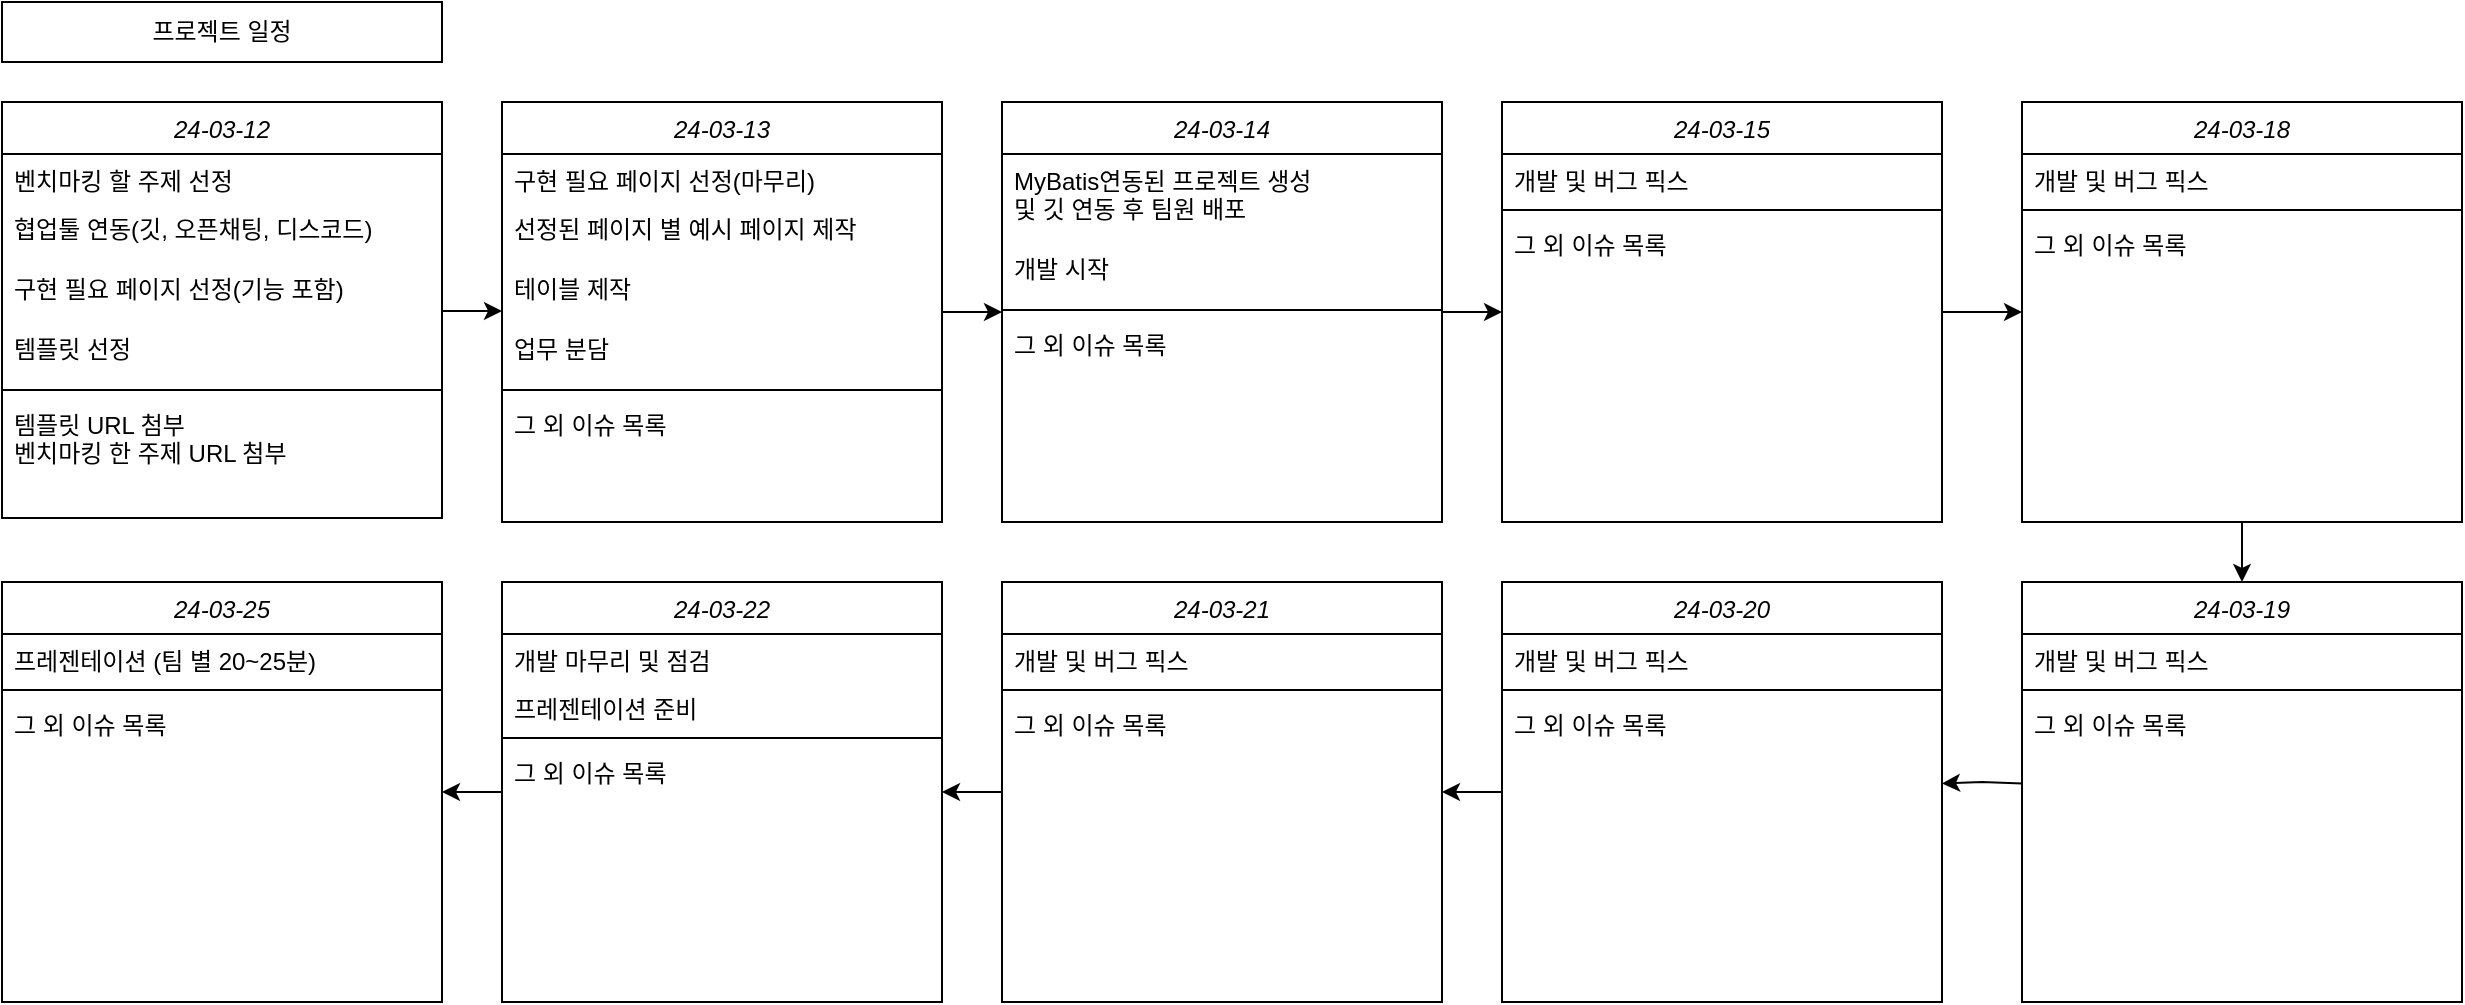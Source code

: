 <mxfile version="20.8.16" type="device"><diagram id="C5RBs43oDa-KdzZeNtuy" name="Page-1"><mxGraphModel dx="1292" dy="974" grid="1" gridSize="10" guides="1" tooltips="1" connect="1" arrows="1" fold="1" page="1" pageScale="1" pageWidth="827" pageHeight="1169" math="0" shadow="0"><root><mxCell id="WIyWlLk6GJQsqaUBKTNV-0"/><mxCell id="WIyWlLk6GJQsqaUBKTNV-1" parent="WIyWlLk6GJQsqaUBKTNV-0"/><mxCell id="zkfFHV4jXpPFQw0GAbJ--0" value="24-03-12" style="swimlane;fontStyle=2;align=center;verticalAlign=top;childLayout=stackLayout;horizontal=1;startSize=26;horizontalStack=0;resizeParent=1;resizeLast=0;collapsible=1;marginBottom=0;rounded=0;shadow=0;strokeWidth=1;" parent="WIyWlLk6GJQsqaUBKTNV-1" vertex="1"><mxGeometry x="20" y="60" width="220" height="208" as="geometry"><mxRectangle x="230" y="140" width="160" height="26" as="alternateBounds"/></mxGeometry></mxCell><mxCell id="zkfFHV4jXpPFQw0GAbJ--3" value="벤치마킹 할 주제 선정" style="text;align=left;verticalAlign=top;spacingLeft=4;spacingRight=4;overflow=hidden;rotatable=0;points=[[0,0.5],[1,0.5]];portConstraint=eastwest;rounded=0;shadow=0;html=0;" parent="zkfFHV4jXpPFQw0GAbJ--0" vertex="1"><mxGeometry y="26" width="220" height="24" as="geometry"/></mxCell><mxCell id="IOSyHHI832lSf0ilFnxi-2" value="협업툴 연동(깃, 오픈채팅, 디스코드)&#10;" style="text;align=left;verticalAlign=top;spacingLeft=4;spacingRight=4;overflow=hidden;rotatable=0;points=[[0,0.5],[1,0.5]];portConstraint=eastwest;rounded=0;shadow=0;html=0;" parent="zkfFHV4jXpPFQw0GAbJ--0" vertex="1"><mxGeometry y="50" width="220" height="30" as="geometry"/></mxCell><mxCell id="IOSyHHI832lSf0ilFnxi-3" value="구현 필요 페이지 선정(기능 포함)" style="text;align=left;verticalAlign=top;spacingLeft=4;spacingRight=4;overflow=hidden;rotatable=0;points=[[0,0.5],[1,0.5]];portConstraint=eastwest;rounded=0;shadow=0;html=0;" parent="zkfFHV4jXpPFQw0GAbJ--0" vertex="1"><mxGeometry y="80" width="220" height="30" as="geometry"/></mxCell><mxCell id="IOSyHHI832lSf0ilFnxi-4" value="템플릿 선정" style="text;align=left;verticalAlign=top;spacingLeft=4;spacingRight=4;overflow=hidden;rotatable=0;points=[[0,0.5],[1,0.5]];portConstraint=eastwest;rounded=0;shadow=0;html=0;" parent="zkfFHV4jXpPFQw0GAbJ--0" vertex="1"><mxGeometry y="110" width="220" height="30" as="geometry"/></mxCell><mxCell id="IOSyHHI832lSf0ilFnxi-5" value="" style="line;html=1;strokeWidth=1;align=left;verticalAlign=middle;spacingTop=-1;spacingLeft=3;spacingRight=3;rotatable=0;labelPosition=right;points=[];portConstraint=eastwest;" parent="zkfFHV4jXpPFQw0GAbJ--0" vertex="1"><mxGeometry y="140" width="220" height="8" as="geometry"/></mxCell><mxCell id="IOSyHHI832lSf0ilFnxi-6" value="템플릿 URL 첨부&#10;벤치마킹 한 주제 URL 첨부" style="text;align=left;verticalAlign=top;spacingLeft=4;spacingRight=4;overflow=hidden;rotatable=0;points=[[0,0.5],[1,0.5]];portConstraint=eastwest;rounded=0;shadow=0;html=0;" parent="zkfFHV4jXpPFQw0GAbJ--0" vertex="1"><mxGeometry y="148" width="220" height="60" as="geometry"/></mxCell><mxCell id="IOSyHHI832lSf0ilFnxi-0" value="프로젝트 일정" style="rounded=0;whiteSpace=wrap;html=1;" parent="WIyWlLk6GJQsqaUBKTNV-1" vertex="1"><mxGeometry x="20" y="10" width="220" height="30" as="geometry"/></mxCell><mxCell id="IOSyHHI832lSf0ilFnxi-7" value="24-03-13" style="swimlane;fontStyle=2;align=center;verticalAlign=top;childLayout=stackLayout;horizontal=1;startSize=26;horizontalStack=0;resizeParent=1;resizeLast=0;collapsible=1;marginBottom=0;rounded=0;shadow=0;strokeWidth=1;" parent="WIyWlLk6GJQsqaUBKTNV-1" vertex="1"><mxGeometry x="270" y="60" width="220" height="210" as="geometry"><mxRectangle x="230" y="140" width="160" height="26" as="alternateBounds"/></mxGeometry></mxCell><mxCell id="IOSyHHI832lSf0ilFnxi-8" value="구현 필요 페이지 선정(마무리)" style="text;align=left;verticalAlign=top;spacingLeft=4;spacingRight=4;overflow=hidden;rotatable=0;points=[[0,0.5],[1,0.5]];portConstraint=eastwest;rounded=0;shadow=0;html=0;" parent="IOSyHHI832lSf0ilFnxi-7" vertex="1"><mxGeometry y="26" width="220" height="24" as="geometry"/></mxCell><mxCell id="IOSyHHI832lSf0ilFnxi-9" value="선정된 페이지 별 예시 페이지 제작&#10;" style="text;align=left;verticalAlign=top;spacingLeft=4;spacingRight=4;overflow=hidden;rotatable=0;points=[[0,0.5],[1,0.5]];portConstraint=eastwest;rounded=0;shadow=0;html=0;" parent="IOSyHHI832lSf0ilFnxi-7" vertex="1"><mxGeometry y="50" width="220" height="30" as="geometry"/></mxCell><mxCell id="IOSyHHI832lSf0ilFnxi-10" value="테이블 제작" style="text;align=left;verticalAlign=top;spacingLeft=4;spacingRight=4;overflow=hidden;rotatable=0;points=[[0,0.5],[1,0.5]];portConstraint=eastwest;rounded=0;shadow=0;html=0;" parent="IOSyHHI832lSf0ilFnxi-7" vertex="1"><mxGeometry y="80" width="220" height="30" as="geometry"/></mxCell><mxCell id="IOSyHHI832lSf0ilFnxi-11" value="업무 분담" style="text;align=left;verticalAlign=top;spacingLeft=4;spacingRight=4;overflow=hidden;rotatable=0;points=[[0,0.5],[1,0.5]];portConstraint=eastwest;rounded=0;shadow=0;html=0;" parent="IOSyHHI832lSf0ilFnxi-7" vertex="1"><mxGeometry y="110" width="220" height="30" as="geometry"/></mxCell><mxCell id="IOSyHHI832lSf0ilFnxi-12" value="" style="line;html=1;strokeWidth=1;align=left;verticalAlign=middle;spacingTop=-1;spacingLeft=3;spacingRight=3;rotatable=0;labelPosition=right;points=[];portConstraint=eastwest;" parent="IOSyHHI832lSf0ilFnxi-7" vertex="1"><mxGeometry y="140" width="220" height="8" as="geometry"/></mxCell><mxCell id="IOSyHHI832lSf0ilFnxi-13" value="그 외 이슈 목록" style="text;align=left;verticalAlign=top;spacingLeft=4;spacingRight=4;overflow=hidden;rotatable=0;points=[[0,0.5],[1,0.5]];portConstraint=eastwest;rounded=0;shadow=0;html=0;" parent="IOSyHHI832lSf0ilFnxi-7" vertex="1"><mxGeometry y="148" width="220" height="62" as="geometry"/></mxCell><mxCell id="IOSyHHI832lSf0ilFnxi-14" value="24-03-14" style="swimlane;fontStyle=2;align=center;verticalAlign=top;childLayout=stackLayout;horizontal=1;startSize=26;horizontalStack=0;resizeParent=1;resizeLast=0;collapsible=1;marginBottom=0;rounded=0;shadow=0;strokeWidth=1;" parent="WIyWlLk6GJQsqaUBKTNV-1" vertex="1"><mxGeometry x="520" y="60" width="220" height="210" as="geometry"><mxRectangle x="230" y="140" width="160" height="26" as="alternateBounds"/></mxGeometry></mxCell><mxCell id="IOSyHHI832lSf0ilFnxi-15" value="MyBatis연동된 프로젝트 생성 &#10;및 깃 연동 후 팀원 배포" style="text;align=left;verticalAlign=top;spacingLeft=4;spacingRight=4;overflow=hidden;rotatable=0;points=[[0,0.5],[1,0.5]];portConstraint=eastwest;rounded=0;shadow=0;html=0;" parent="IOSyHHI832lSf0ilFnxi-14" vertex="1"><mxGeometry y="26" width="220" height="44" as="geometry"/></mxCell><mxCell id="IOSyHHI832lSf0ilFnxi-17" value="개발 시작" style="text;align=left;verticalAlign=top;spacingLeft=4;spacingRight=4;overflow=hidden;rotatable=0;points=[[0,0.5],[1,0.5]];portConstraint=eastwest;rounded=0;shadow=0;html=0;" parent="IOSyHHI832lSf0ilFnxi-14" vertex="1"><mxGeometry y="70" width="220" height="30" as="geometry"/></mxCell><mxCell id="IOSyHHI832lSf0ilFnxi-19" value="" style="line;html=1;strokeWidth=1;align=left;verticalAlign=middle;spacingTop=-1;spacingLeft=3;spacingRight=3;rotatable=0;labelPosition=right;points=[];portConstraint=eastwest;" parent="IOSyHHI832lSf0ilFnxi-14" vertex="1"><mxGeometry y="100" width="220" height="8" as="geometry"/></mxCell><mxCell id="ogW3mGqhWZc_1idnAgD4-0" value="그 외 이슈 목록" style="text;align=left;verticalAlign=top;spacingLeft=4;spacingRight=4;overflow=hidden;rotatable=0;points=[[0,0.5],[1,0.5]];portConstraint=eastwest;rounded=0;shadow=0;html=0;" vertex="1" parent="IOSyHHI832lSf0ilFnxi-14"><mxGeometry y="108" width="220" height="102" as="geometry"/></mxCell><mxCell id="IOSyHHI832lSf0ilFnxi-21" value="24-03-15" style="swimlane;fontStyle=2;align=center;verticalAlign=top;childLayout=stackLayout;horizontal=1;startSize=26;horizontalStack=0;resizeParent=1;resizeLast=0;collapsible=1;marginBottom=0;rounded=0;shadow=0;strokeWidth=1;" parent="WIyWlLk6GJQsqaUBKTNV-1" vertex="1"><mxGeometry x="770" y="60" width="220" height="210" as="geometry"><mxRectangle x="230" y="140" width="160" height="26" as="alternateBounds"/></mxGeometry></mxCell><mxCell id="IOSyHHI832lSf0ilFnxi-22" value="개발 및 버그 픽스" style="text;align=left;verticalAlign=top;spacingLeft=4;spacingRight=4;overflow=hidden;rotatable=0;points=[[0,0.5],[1,0.5]];portConstraint=eastwest;rounded=0;shadow=0;html=0;" parent="IOSyHHI832lSf0ilFnxi-21" vertex="1"><mxGeometry y="26" width="220" height="24" as="geometry"/></mxCell><mxCell id="IOSyHHI832lSf0ilFnxi-26" value="" style="line;html=1;strokeWidth=1;align=left;verticalAlign=middle;spacingTop=-1;spacingLeft=3;spacingRight=3;rotatable=0;labelPosition=right;points=[];portConstraint=eastwest;" parent="IOSyHHI832lSf0ilFnxi-21" vertex="1"><mxGeometry y="50" width="220" height="8" as="geometry"/></mxCell><mxCell id="ogW3mGqhWZc_1idnAgD4-1" value="그 외 이슈 목록" style="text;align=left;verticalAlign=top;spacingLeft=4;spacingRight=4;overflow=hidden;rotatable=0;points=[[0,0.5],[1,0.5]];portConstraint=eastwest;rounded=0;shadow=0;html=0;" vertex="1" parent="IOSyHHI832lSf0ilFnxi-21"><mxGeometry y="58" width="220" height="102" as="geometry"/></mxCell><mxCell id="ogW3mGqhWZc_1idnAgD4-2" value="24-03-18" style="swimlane;fontStyle=2;align=center;verticalAlign=top;childLayout=stackLayout;horizontal=1;startSize=26;horizontalStack=0;resizeParent=1;resizeLast=0;collapsible=1;marginBottom=0;rounded=0;shadow=0;strokeWidth=1;" vertex="1" parent="WIyWlLk6GJQsqaUBKTNV-1"><mxGeometry x="1030" y="60" width="220" height="210" as="geometry"><mxRectangle x="230" y="140" width="160" height="26" as="alternateBounds"/></mxGeometry></mxCell><mxCell id="ogW3mGqhWZc_1idnAgD4-3" value="개발 및 버그 픽스" style="text;align=left;verticalAlign=top;spacingLeft=4;spacingRight=4;overflow=hidden;rotatable=0;points=[[0,0.5],[1,0.5]];portConstraint=eastwest;rounded=0;shadow=0;html=0;" vertex="1" parent="ogW3mGqhWZc_1idnAgD4-2"><mxGeometry y="26" width="220" height="24" as="geometry"/></mxCell><mxCell id="ogW3mGqhWZc_1idnAgD4-4" value="" style="line;html=1;strokeWidth=1;align=left;verticalAlign=middle;spacingTop=-1;spacingLeft=3;spacingRight=3;rotatable=0;labelPosition=right;points=[];portConstraint=eastwest;" vertex="1" parent="ogW3mGqhWZc_1idnAgD4-2"><mxGeometry y="50" width="220" height="8" as="geometry"/></mxCell><mxCell id="ogW3mGqhWZc_1idnAgD4-5" value="그 외 이슈 목록" style="text;align=left;verticalAlign=top;spacingLeft=4;spacingRight=4;overflow=hidden;rotatable=0;points=[[0,0.5],[1,0.5]];portConstraint=eastwest;rounded=0;shadow=0;html=0;" vertex="1" parent="ogW3mGqhWZc_1idnAgD4-2"><mxGeometry y="58" width="220" height="102" as="geometry"/></mxCell><mxCell id="ogW3mGqhWZc_1idnAgD4-6" value="24-03-19" style="swimlane;fontStyle=2;align=center;verticalAlign=top;childLayout=stackLayout;horizontal=1;startSize=26;horizontalStack=0;resizeParent=1;resizeLast=0;collapsible=1;marginBottom=0;rounded=0;shadow=0;strokeWidth=1;" vertex="1" parent="WIyWlLk6GJQsqaUBKTNV-1"><mxGeometry x="1030" y="300" width="220" height="210" as="geometry"><mxRectangle x="230" y="140" width="160" height="26" as="alternateBounds"/></mxGeometry></mxCell><mxCell id="ogW3mGqhWZc_1idnAgD4-7" value="개발 및 버그 픽스" style="text;align=left;verticalAlign=top;spacingLeft=4;spacingRight=4;overflow=hidden;rotatable=0;points=[[0,0.5],[1,0.5]];portConstraint=eastwest;rounded=0;shadow=0;html=0;" vertex="1" parent="ogW3mGqhWZc_1idnAgD4-6"><mxGeometry y="26" width="220" height="24" as="geometry"/></mxCell><mxCell id="ogW3mGqhWZc_1idnAgD4-8" value="" style="line;html=1;strokeWidth=1;align=left;verticalAlign=middle;spacingTop=-1;spacingLeft=3;spacingRight=3;rotatable=0;labelPosition=right;points=[];portConstraint=eastwest;" vertex="1" parent="ogW3mGqhWZc_1idnAgD4-6"><mxGeometry y="50" width="220" height="8" as="geometry"/></mxCell><mxCell id="ogW3mGqhWZc_1idnAgD4-9" value="그 외 이슈 목록" style="text;align=left;verticalAlign=top;spacingLeft=4;spacingRight=4;overflow=hidden;rotatable=0;points=[[0,0.5],[1,0.5]];portConstraint=eastwest;rounded=0;shadow=0;html=0;" vertex="1" parent="ogW3mGqhWZc_1idnAgD4-6"><mxGeometry y="58" width="220" height="102" as="geometry"/></mxCell><mxCell id="ogW3mGqhWZc_1idnAgD4-10" value="24-03-20" style="swimlane;fontStyle=2;align=center;verticalAlign=top;childLayout=stackLayout;horizontal=1;startSize=26;horizontalStack=0;resizeParent=1;resizeLast=0;collapsible=1;marginBottom=0;rounded=0;shadow=0;strokeWidth=1;" vertex="1" parent="WIyWlLk6GJQsqaUBKTNV-1"><mxGeometry x="770" y="300" width="220" height="210" as="geometry"><mxRectangle x="230" y="140" width="160" height="26" as="alternateBounds"/></mxGeometry></mxCell><mxCell id="ogW3mGqhWZc_1idnAgD4-11" value="개발 및 버그 픽스" style="text;align=left;verticalAlign=top;spacingLeft=4;spacingRight=4;overflow=hidden;rotatable=0;points=[[0,0.5],[1,0.5]];portConstraint=eastwest;rounded=0;shadow=0;html=0;" vertex="1" parent="ogW3mGqhWZc_1idnAgD4-10"><mxGeometry y="26" width="220" height="24" as="geometry"/></mxCell><mxCell id="ogW3mGqhWZc_1idnAgD4-12" value="" style="line;html=1;strokeWidth=1;align=left;verticalAlign=middle;spacingTop=-1;spacingLeft=3;spacingRight=3;rotatable=0;labelPosition=right;points=[];portConstraint=eastwest;" vertex="1" parent="ogW3mGqhWZc_1idnAgD4-10"><mxGeometry y="50" width="220" height="8" as="geometry"/></mxCell><mxCell id="ogW3mGqhWZc_1idnAgD4-13" value="그 외 이슈 목록" style="text;align=left;verticalAlign=top;spacingLeft=4;spacingRight=4;overflow=hidden;rotatable=0;points=[[0,0.5],[1,0.5]];portConstraint=eastwest;rounded=0;shadow=0;html=0;" vertex="1" parent="ogW3mGqhWZc_1idnAgD4-10"><mxGeometry y="58" width="220" height="102" as="geometry"/></mxCell><mxCell id="ogW3mGqhWZc_1idnAgD4-14" value="24-03-21" style="swimlane;fontStyle=2;align=center;verticalAlign=top;childLayout=stackLayout;horizontal=1;startSize=26;horizontalStack=0;resizeParent=1;resizeLast=0;collapsible=1;marginBottom=0;rounded=0;shadow=0;strokeWidth=1;" vertex="1" parent="WIyWlLk6GJQsqaUBKTNV-1"><mxGeometry x="520" y="300" width="220" height="210" as="geometry"><mxRectangle x="230" y="140" width="160" height="26" as="alternateBounds"/></mxGeometry></mxCell><mxCell id="ogW3mGqhWZc_1idnAgD4-15" value="개발 및 버그 픽스" style="text;align=left;verticalAlign=top;spacingLeft=4;spacingRight=4;overflow=hidden;rotatable=0;points=[[0,0.5],[1,0.5]];portConstraint=eastwest;rounded=0;shadow=0;html=0;" vertex="1" parent="ogW3mGqhWZc_1idnAgD4-14"><mxGeometry y="26" width="220" height="24" as="geometry"/></mxCell><mxCell id="ogW3mGqhWZc_1idnAgD4-16" value="" style="line;html=1;strokeWidth=1;align=left;verticalAlign=middle;spacingTop=-1;spacingLeft=3;spacingRight=3;rotatable=0;labelPosition=right;points=[];portConstraint=eastwest;" vertex="1" parent="ogW3mGqhWZc_1idnAgD4-14"><mxGeometry y="50" width="220" height="8" as="geometry"/></mxCell><mxCell id="ogW3mGqhWZc_1idnAgD4-17" value="그 외 이슈 목록" style="text;align=left;verticalAlign=top;spacingLeft=4;spacingRight=4;overflow=hidden;rotatable=0;points=[[0,0.5],[1,0.5]];portConstraint=eastwest;rounded=0;shadow=0;html=0;" vertex="1" parent="ogW3mGqhWZc_1idnAgD4-14"><mxGeometry y="58" width="220" height="102" as="geometry"/></mxCell><mxCell id="ogW3mGqhWZc_1idnAgD4-18" value="24-03-22" style="swimlane;fontStyle=2;align=center;verticalAlign=top;childLayout=stackLayout;horizontal=1;startSize=26;horizontalStack=0;resizeParent=1;resizeLast=0;collapsible=1;marginBottom=0;rounded=0;shadow=0;strokeWidth=1;" vertex="1" parent="WIyWlLk6GJQsqaUBKTNV-1"><mxGeometry x="270" y="300" width="220" height="210" as="geometry"><mxRectangle x="230" y="140" width="160" height="26" as="alternateBounds"/></mxGeometry></mxCell><mxCell id="ogW3mGqhWZc_1idnAgD4-19" value="개발 마무리 및 점검" style="text;align=left;verticalAlign=top;spacingLeft=4;spacingRight=4;overflow=hidden;rotatable=0;points=[[0,0.5],[1,0.5]];portConstraint=eastwest;rounded=0;shadow=0;html=0;" vertex="1" parent="ogW3mGqhWZc_1idnAgD4-18"><mxGeometry y="26" width="220" height="24" as="geometry"/></mxCell><mxCell id="ogW3mGqhWZc_1idnAgD4-41" value="프레젠테이션 준비" style="text;align=left;verticalAlign=top;spacingLeft=4;spacingRight=4;overflow=hidden;rotatable=0;points=[[0,0.5],[1,0.5]];portConstraint=eastwest;rounded=0;shadow=0;html=0;" vertex="1" parent="ogW3mGqhWZc_1idnAgD4-18"><mxGeometry y="50" width="220" height="24" as="geometry"/></mxCell><mxCell id="ogW3mGqhWZc_1idnAgD4-20" value="" style="line;html=1;strokeWidth=1;align=left;verticalAlign=middle;spacingTop=-1;spacingLeft=3;spacingRight=3;rotatable=0;labelPosition=right;points=[];portConstraint=eastwest;" vertex="1" parent="ogW3mGqhWZc_1idnAgD4-18"><mxGeometry y="74" width="220" height="8" as="geometry"/></mxCell><mxCell id="ogW3mGqhWZc_1idnAgD4-21" value="그 외 이슈 목록" style="text;align=left;verticalAlign=top;spacingLeft=4;spacingRight=4;overflow=hidden;rotatable=0;points=[[0,0.5],[1,0.5]];portConstraint=eastwest;rounded=0;shadow=0;html=0;" vertex="1" parent="ogW3mGqhWZc_1idnAgD4-18"><mxGeometry y="82" width="220" height="102" as="geometry"/></mxCell><mxCell id="ogW3mGqhWZc_1idnAgD4-22" value="24-03-25" style="swimlane;fontStyle=2;align=center;verticalAlign=top;childLayout=stackLayout;horizontal=1;startSize=26;horizontalStack=0;resizeParent=1;resizeLast=0;collapsible=1;marginBottom=0;rounded=0;shadow=0;strokeWidth=1;" vertex="1" parent="WIyWlLk6GJQsqaUBKTNV-1"><mxGeometry x="20" y="300" width="220" height="210" as="geometry"><mxRectangle x="230" y="140" width="160" height="26" as="alternateBounds"/></mxGeometry></mxCell><mxCell id="ogW3mGqhWZc_1idnAgD4-23" value="프레젠테이션 (팀 별 20~25분)" style="text;align=left;verticalAlign=top;spacingLeft=4;spacingRight=4;overflow=hidden;rotatable=0;points=[[0,0.5],[1,0.5]];portConstraint=eastwest;rounded=0;shadow=0;html=0;" vertex="1" parent="ogW3mGqhWZc_1idnAgD4-22"><mxGeometry y="26" width="220" height="24" as="geometry"/></mxCell><mxCell id="ogW3mGqhWZc_1idnAgD4-24" value="" style="line;html=1;strokeWidth=1;align=left;verticalAlign=middle;spacingTop=-1;spacingLeft=3;spacingRight=3;rotatable=0;labelPosition=right;points=[];portConstraint=eastwest;" vertex="1" parent="ogW3mGqhWZc_1idnAgD4-22"><mxGeometry y="50" width="220" height="8" as="geometry"/></mxCell><mxCell id="ogW3mGqhWZc_1idnAgD4-25" value="그 외 이슈 목록" style="text;align=left;verticalAlign=top;spacingLeft=4;spacingRight=4;overflow=hidden;rotatable=0;points=[[0,0.5],[1,0.5]];portConstraint=eastwest;rounded=0;shadow=0;html=0;" vertex="1" parent="ogW3mGqhWZc_1idnAgD4-22"><mxGeometry y="58" width="220" height="102" as="geometry"/></mxCell><mxCell id="ogW3mGqhWZc_1idnAgD4-26" value="" style="endArrow=classic;html=1;rounded=0;" edge="1" parent="WIyWlLk6GJQsqaUBKTNV-1" source="zkfFHV4jXpPFQw0GAbJ--0" target="IOSyHHI832lSf0ilFnxi-7"><mxGeometry width="50" height="50" relative="1" as="geometry"><mxPoint x="440" y="210" as="sourcePoint"/><mxPoint x="490" y="160" as="targetPoint"/></mxGeometry></mxCell><mxCell id="ogW3mGqhWZc_1idnAgD4-27" value="" style="endArrow=classic;html=1;rounded=0;" edge="1" parent="WIyWlLk6GJQsqaUBKTNV-1" source="IOSyHHI832lSf0ilFnxi-7" target="IOSyHHI832lSf0ilFnxi-14"><mxGeometry width="50" height="50" relative="1" as="geometry"><mxPoint x="250" y="174.44" as="sourcePoint"/><mxPoint x="280" y="174.56" as="targetPoint"/></mxGeometry></mxCell><mxCell id="ogW3mGqhWZc_1idnAgD4-28" value="" style="endArrow=classic;html=1;rounded=0;" edge="1" parent="WIyWlLk6GJQsqaUBKTNV-1" source="IOSyHHI832lSf0ilFnxi-14" target="IOSyHHI832lSf0ilFnxi-21"><mxGeometry width="50" height="50" relative="1" as="geometry"><mxPoint x="500" y="175" as="sourcePoint"/><mxPoint x="530" y="175" as="targetPoint"/></mxGeometry></mxCell><mxCell id="ogW3mGqhWZc_1idnAgD4-29" value="" style="endArrow=classic;html=1;rounded=0;" edge="1" parent="WIyWlLk6GJQsqaUBKTNV-1" source="IOSyHHI832lSf0ilFnxi-21" target="ogW3mGqhWZc_1idnAgD4-2"><mxGeometry width="50" height="50" relative="1" as="geometry"><mxPoint x="750" y="175" as="sourcePoint"/><mxPoint x="780" y="175" as="targetPoint"/></mxGeometry></mxCell><mxCell id="ogW3mGqhWZc_1idnAgD4-30" value="" style="endArrow=classic;html=1;rounded=0;" edge="1" parent="WIyWlLk6GJQsqaUBKTNV-1" source="ogW3mGqhWZc_1idnAgD4-2" target="ogW3mGqhWZc_1idnAgD4-6"><mxGeometry width="50" height="50" relative="1" as="geometry"><mxPoint x="1000" y="175" as="sourcePoint"/><mxPoint x="1040" y="175" as="targetPoint"/></mxGeometry></mxCell><mxCell id="ogW3mGqhWZc_1idnAgD4-31" value="" style="endArrow=classic;html=1;rounded=0;" edge="1" parent="WIyWlLk6GJQsqaUBKTNV-1" source="ogW3mGqhWZc_1idnAgD4-6" target="ogW3mGqhWZc_1idnAgD4-10"><mxGeometry width="50" height="50" relative="1" as="geometry"><mxPoint x="1150" y="280" as="sourcePoint"/><mxPoint x="1150" y="310" as="targetPoint"/><Array as="points"><mxPoint x="1010" y="400"/></Array></mxGeometry></mxCell><mxCell id="ogW3mGqhWZc_1idnAgD4-36" value="" style="endArrow=classic;html=1;rounded=0;" edge="1" parent="WIyWlLk6GJQsqaUBKTNV-1" source="ogW3mGqhWZc_1idnAgD4-10" target="ogW3mGqhWZc_1idnAgD4-14"><mxGeometry width="50" height="50" relative="1" as="geometry"><mxPoint x="750" y="175" as="sourcePoint"/><mxPoint x="780" y="175" as="targetPoint"/></mxGeometry></mxCell><mxCell id="ogW3mGqhWZc_1idnAgD4-37" value="" style="endArrow=classic;html=1;rounded=0;" edge="1" parent="WIyWlLk6GJQsqaUBKTNV-1" source="ogW3mGqhWZc_1idnAgD4-14" target="ogW3mGqhWZc_1idnAgD4-18"><mxGeometry width="50" height="50" relative="1" as="geometry"><mxPoint x="780" y="415" as="sourcePoint"/><mxPoint x="750" y="415" as="targetPoint"/></mxGeometry></mxCell><mxCell id="ogW3mGqhWZc_1idnAgD4-39" value="" style="endArrow=classic;html=1;rounded=0;" edge="1" parent="WIyWlLk6GJQsqaUBKTNV-1" source="ogW3mGqhWZc_1idnAgD4-18" target="ogW3mGqhWZc_1idnAgD4-22"><mxGeometry width="50" height="50" relative="1" as="geometry"><mxPoint x="530" y="415" as="sourcePoint"/><mxPoint x="500" y="415" as="targetPoint"/></mxGeometry></mxCell></root></mxGraphModel></diagram></mxfile>